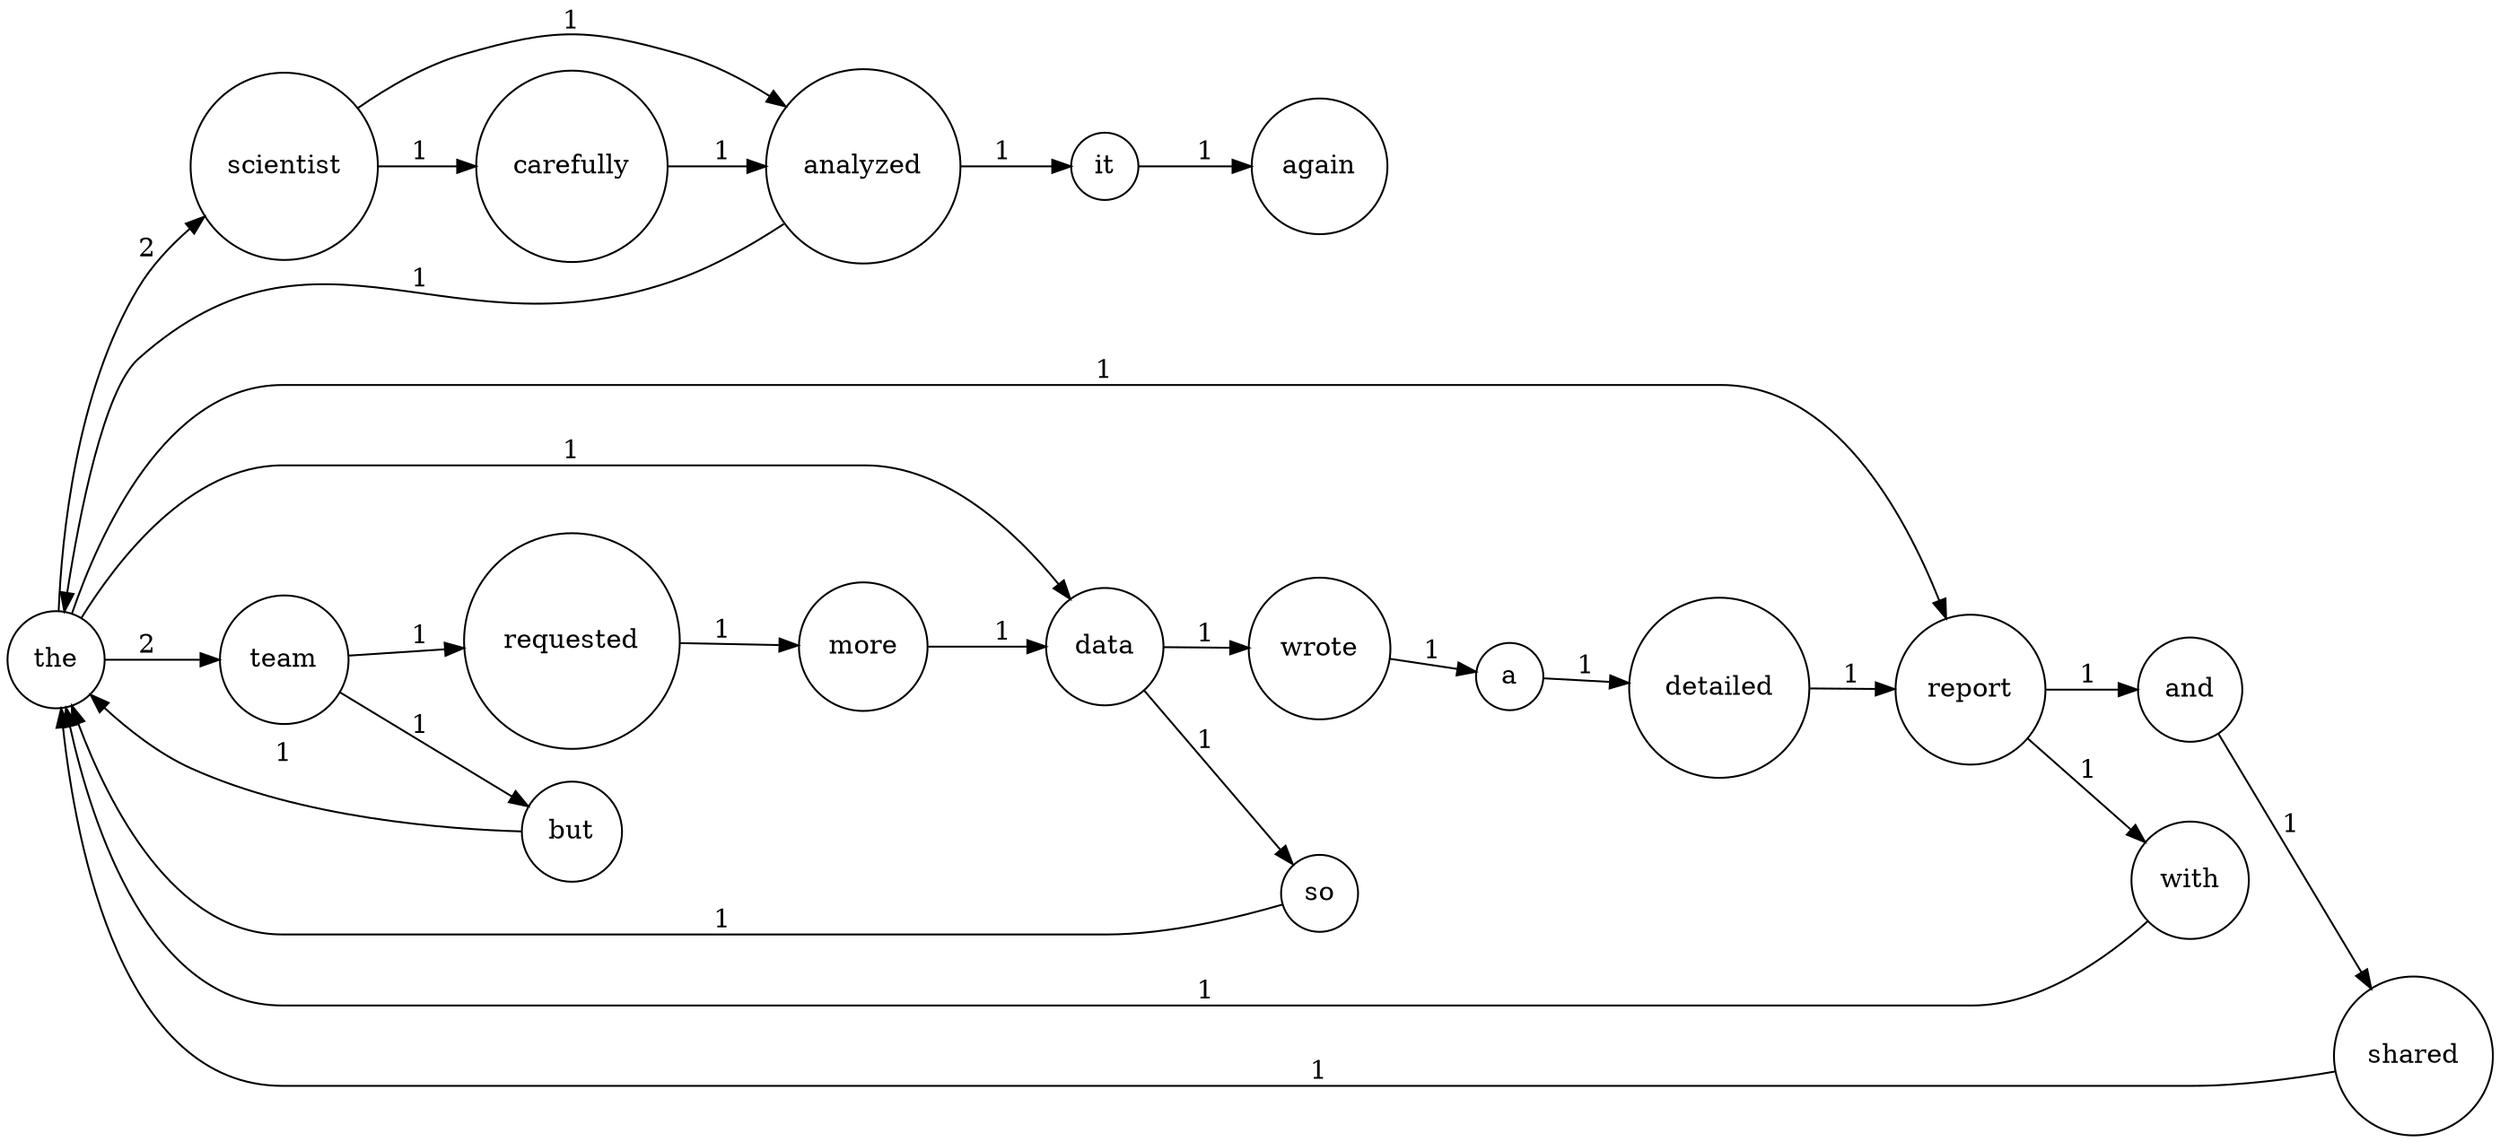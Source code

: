 digraph G {
  rankdir=LR;
  node [shape=circle];
  "the" -> "scientist" [label="2"];
  "the" -> "data" [label="1"];
  "the" -> "report" [label="1"];
  "the" -> "team" [label="2"];
  "scientist" -> "carefully" [label="1"];
  "scientist" -> "analyzed" [label="1"];
  "carefully" -> "analyzed" [label="1"];
  "analyzed" -> "the" [label="1"];
  "analyzed" -> "it" [label="1"];
  "data" -> "wrote" [label="1"];
  "data" -> "so" [label="1"];
  "wrote" -> "a" [label="1"];
  "a" -> "detailed" [label="1"];
  "detailed" -> "report" [label="1"];
  "report" -> "and" [label="1"];
  "report" -> "with" [label="1"];
  "and" -> "shared" [label="1"];
  "shared" -> "the" [label="1"];
  "with" -> "the" [label="1"];
  "team" -> "but" [label="1"];
  "team" -> "requested" [label="1"];
  "but" -> "the" [label="1"];
  "requested" -> "more" [label="1"];
  "more" -> "data" [label="1"];
  "so" -> "the" [label="1"];
  "it" -> "again" [label="1"];
}

